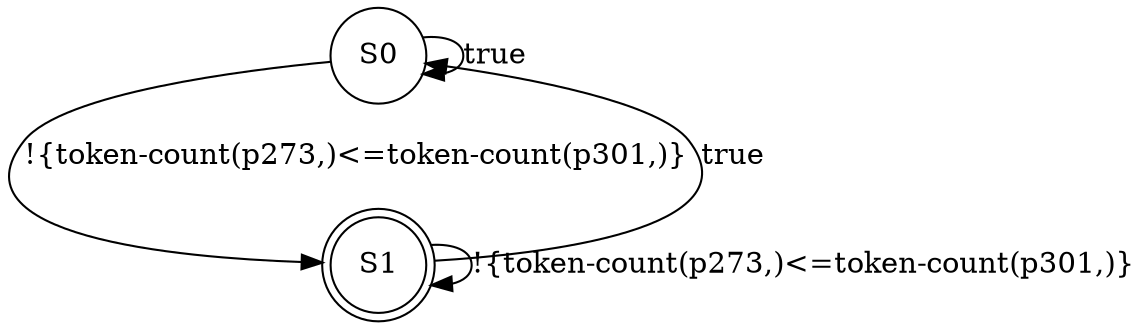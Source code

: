digraph BA {
	S0 [shape=circle]
	S1 [shape=doublecircle]

	S0->S1 [label="!{token-count(p273,)<=token-count(p301,)}"]
	S0->S0 [label="true"]
	S1->S1 [label="!{token-count(p273,)<=token-count(p301,)}"]
	S1->S0 [label="true"]
}
